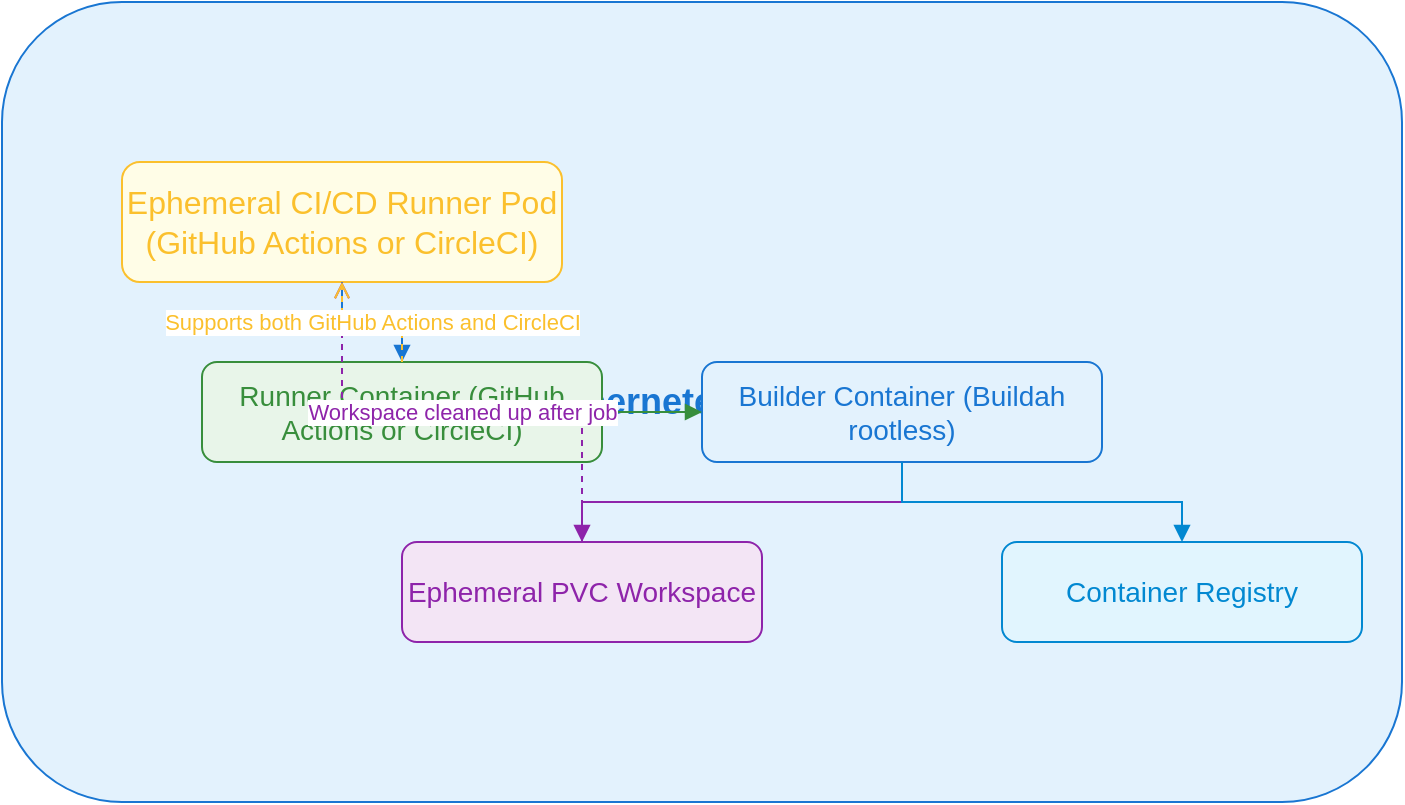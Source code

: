 <mxfile>
  <diagram name="CI-CD-Architecture" id="ci-cd-arch-1">
    <mxGraphModel dx="1000" dy="1000" grid="1" gridSize="10" guides="1" tooltips="1" connect="1" arrows="1" fold="1" page="1" pageScale="1" pageWidth="827" pageHeight="1169" math="0" shadow="0">
      <root>
        <mxCell id="0"/>
        <mxCell id="1" parent="0"/>
        <mxCell id="2" value="Kubernetes Cluster" style="rounded=1;whiteSpace=wrap;html=1;fillColor=#e3f2fd;strokeColor=#1976d2;fontSize=18;fontColor=#1976d2;fontStyle=1;" vertex="1" parent="1">
          <mxGeometry x="40" y="40" width="700" height="400" as="geometry"/>
        </mxCell>
        <mxCell id="3" value="Ephemeral CI/CD Runner Pod (GitHub Actions or CircleCI)" style="rounded=1;whiteSpace=wrap;html=1;fillColor=#fffde7;strokeColor=#fbc02d;fontSize=16;fontColor=#fbc02d;" vertex="1" parent="2">
          <mxGeometry x="60" y="80" width="220" height="60" as="geometry"/>
        </mxCell>
        <mxCell id="4" value="Runner Container (GitHub Actions or CircleCI)" style="rounded=1;whiteSpace=wrap;html=1;fillColor=#e8f5e9;strokeColor=#388e3c;fontSize=14;fontColor=#388e3c;" vertex="1" parent="2">
          <mxGeometry x="100" y="180" width="200" height="50" as="geometry"/>
        </mxCell>
        <mxCell id="5" value="Builder Container (Buildah rootless)" style="rounded=1;whiteSpace=wrap;html=1;fillColor=#e3f2fd;strokeColor=#1976d2;fontSize=14;fontColor=#1976d2;" vertex="1" parent="2">
          <mxGeometry x="350" y="180" width="200" height="50" as="geometry"/>
        </mxCell>
        <mxCell id="6" value="Ephemeral PVC Workspace" style="rounded=1;whiteSpace=wrap;html=1;fillColor=#f3e5f5;strokeColor=#8e24aa;fontSize=14;fontColor=#8e24aa;" vertex="1" parent="2">
          <mxGeometry x="200" y="270" width="180" height="50" as="geometry"/>
        </mxCell>
        <mxCell id="7" value="Container Registry" style="rounded=1;whiteSpace=wrap;html=1;fillColor=#e1f5fe;strokeColor=#0288d1;fontSize=14;fontColor=#0288d1;" vertex="1" parent="2">
          <mxGeometry x="500" y="270" width="180" height="50" as="geometry"/>
        </mxCell>
        <mxCell id="8" style="edgeStyle=orthogonalEdgeStyle;rounded=0;orthogonalLoop=1;jettySize=auto;html=1;endArrow=block;strokeColor=#1976d2;" edge="1" parent="2" source="3" target="4">
          <mxGeometry relative="1" as="geometry"/>
        </mxCell>
        <mxCell id="9" style="edgeStyle=orthogonalEdgeStyle;rounded=0;orthogonalLoop=1;jettySize=auto;html=1;endArrow=block;strokeColor=#388e3c;" edge="1" parent="2" source="4" target="5">
          <mxGeometry relative="1" as="geometry"/>
        </mxCell>
        <mxCell id="10" style="edgeStyle=orthogonalEdgeStyle;rounded=0;orthogonalLoop=1;jettySize=auto;html=1;endArrow=block;strokeColor=#8e24aa;" edge="1" parent="2" source="5" target="6">
          <mxGeometry relative="1" as="geometry"/>
        </mxCell>
        <mxCell id="11" style="edgeStyle=orthogonalEdgeStyle;rounded=0;orthogonalLoop=1;jettySize=auto;html=1;endArrow=block;strokeColor=#0288d1;" edge="1" parent="2" source="5" target="7">
          <mxGeometry relative="1" as="geometry"/>
        </mxCell>
        <mxCell id="12" value="Workspace cleaned up after job" style="edgeStyle=orthogonalEdgeStyle;rounded=0;orthogonalLoop=1;jettySize=auto;html=1;dashed=1;endArrow=open;strokeColor=#8e24aa;fontColor=#8e24aa;" edge="1" parent="2" source="6" target="3">
          <mxGeometry relative="1" as="geometry"/>
        </mxCell>
        <mxCell id="13" value="Supports both GitHub Actions and CircleCI" style="edgeStyle=orthogonalEdgeStyle;rounded=0;orthogonalLoop=1;jettySize=auto;html=1;dashed=1;endArrow=open;strokeColor=#fbc02d;fontColor=#fbc02d;" edge="1" parent="2" source="4" target="3">
          <mxGeometry relative="1" as="geometry"/>
        </mxCell>
      </root>
    </mxGraphModel>
  </diagram>
</mxfile> 